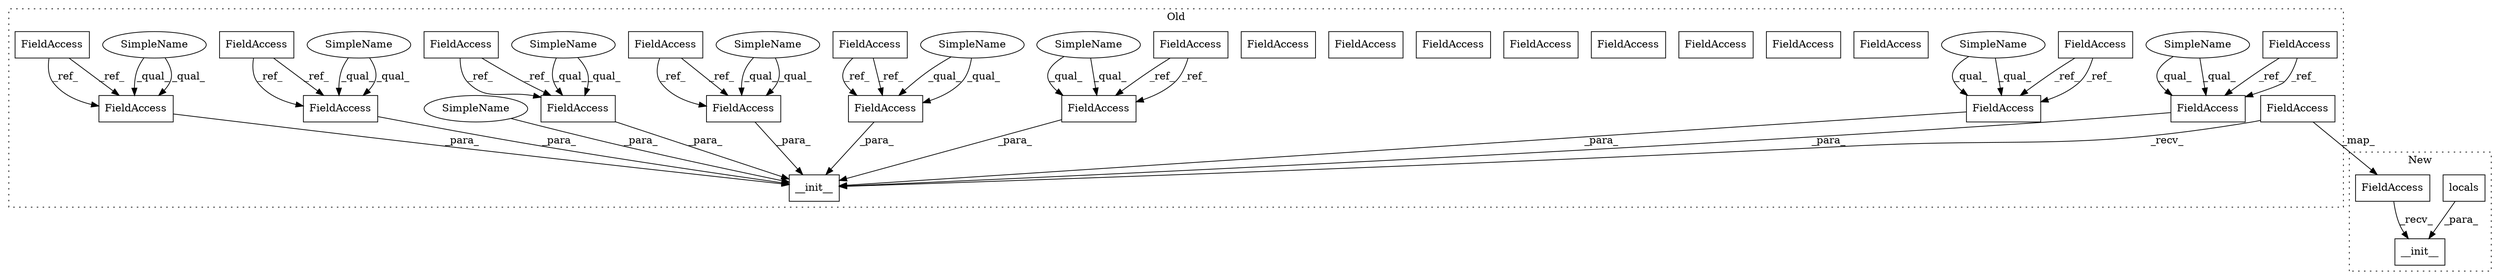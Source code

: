 digraph G {
subgraph cluster0 {
1 [label="__init__" a="32" s="1473,1735" l="9,1" shape="box"];
4 [label="FieldAccess" a="22" s="911" l="27" shape="box"];
5 [label="FieldAccess" a="22" s="1152" l="30" shape="box"];
6 [label="FieldAccess" a="22" s="966" l="22" shape="box"];
7 [label="FieldAccess" a="22" s="1303" l="48" shape="box"];
8 [label="FieldAccess" a="22" s="1559" l="30" shape="box"];
9 [label="FieldAccess" a="22" s="1515" l="22" shape="box"];
10 [label="FieldAccess" a="22" s="1687" l="48" shape="box"];
11 [label="FieldAccess" a="22" s="1487" l="27" shape="box"];
12 [label="FieldAccess" a="22" s="1458" l="14" shape="box"];
14 [label="FieldAccess" a="22" s="1616" l="24" shape="box"];
15 [label="FieldAccess" a="22" s="1590" l="25" shape="box"];
16 [label="FieldAccess" a="22" s="1538" l="20" shape="box"];
17 [label="FieldAccess" a="22" s="1663" l="23" shape="box"];
18 [label="FieldAccess" a="22" s="1256" l="23" shape="box"];
19 [label="FieldAccess" a="22" s="1062" l="24" shape="box"];
20 [label="FieldAccess" a="22" s="1011" l="25" shape="box"];
21 [label="FieldAccess" a="22" s="1111" l="20" shape="box"];
22 [label="FieldAccess" a="22" s="1515" l="22" shape="box"];
23 [label="FieldAccess" a="22" s="1487" l="27" shape="box"];
24 [label="FieldAccess" a="22" s="1616" l="24" shape="box"];
25 [label="FieldAccess" a="22" s="1663" l="23" shape="box"];
26 [label="FieldAccess" a="22" s="1538" l="20" shape="box"];
27 [label="FieldAccess" a="22" s="1559" l="30" shape="box"];
28 [label="FieldAccess" a="22" s="1687" l="48" shape="box"];
29 [label="FieldAccess" a="22" s="1590" l="25" shape="box"];
30 [label="SimpleName" a="42" s="1515" l="4" shape="ellipse"];
31 [label="SimpleName" a="42" s="1687" l="4" shape="ellipse"];
32 [label="SimpleName" a="42" s="1487" l="4" shape="ellipse"];
33 [label="SimpleName" a="42" s="1590" l="4" shape="ellipse"];
34 [label="SimpleName" a="42" s="1663" l="4" shape="ellipse"];
35 [label="SimpleName" a="42" s="1616" l="4" shape="ellipse"];
36 [label="SimpleName" a="42" s="1482" l="4" shape="ellipse"];
37 [label="SimpleName" a="42" s="1538" l="4" shape="ellipse"];
38 [label="SimpleName" a="42" s="1559" l="4" shape="ellipse"];
label = "Old";
style="dotted";
}
subgraph cluster1 {
2 [label="locals" a="32" s="935" l="8" shape="box"];
3 [label="__init__" a="32" s="926,943" l="9,1" shape="box"];
13 [label="FieldAccess" a="22" s="911" l="14" shape="box"];
label = "New";
style="dotted";
}
2 -> 3 [label="_para_"];
4 -> 23 [label="_ref_"];
4 -> 23 [label="_ref_"];
5 -> 27 [label="_ref_"];
5 -> 27 [label="_ref_"];
6 -> 22 [label="_ref_"];
6 -> 22 [label="_ref_"];
7 -> 28 [label="_ref_"];
7 -> 28 [label="_ref_"];
12 -> 13 [label="_map_"];
12 -> 1 [label="_recv_"];
13 -> 3 [label="_recv_"];
18 -> 25 [label="_ref_"];
18 -> 25 [label="_ref_"];
19 -> 24 [label="_ref_"];
19 -> 24 [label="_ref_"];
20 -> 29 [label="_ref_"];
20 -> 29 [label="_ref_"];
21 -> 26 [label="_ref_"];
21 -> 26 [label="_ref_"];
22 -> 1 [label="_para_"];
23 -> 1 [label="_para_"];
24 -> 1 [label="_para_"];
25 -> 1 [label="_para_"];
26 -> 1 [label="_para_"];
27 -> 1 [label="_para_"];
28 -> 1 [label="_para_"];
29 -> 1 [label="_para_"];
30 -> 22 [label="_qual_"];
30 -> 22 [label="_qual_"];
31 -> 28 [label="_qual_"];
31 -> 28 [label="_qual_"];
32 -> 23 [label="_qual_"];
32 -> 23 [label="_qual_"];
33 -> 29 [label="_qual_"];
33 -> 29 [label="_qual_"];
34 -> 25 [label="_qual_"];
34 -> 25 [label="_qual_"];
35 -> 24 [label="_qual_"];
35 -> 24 [label="_qual_"];
36 -> 1 [label="_para_"];
37 -> 26 [label="_qual_"];
37 -> 26 [label="_qual_"];
38 -> 27 [label="_qual_"];
38 -> 27 [label="_qual_"];
}